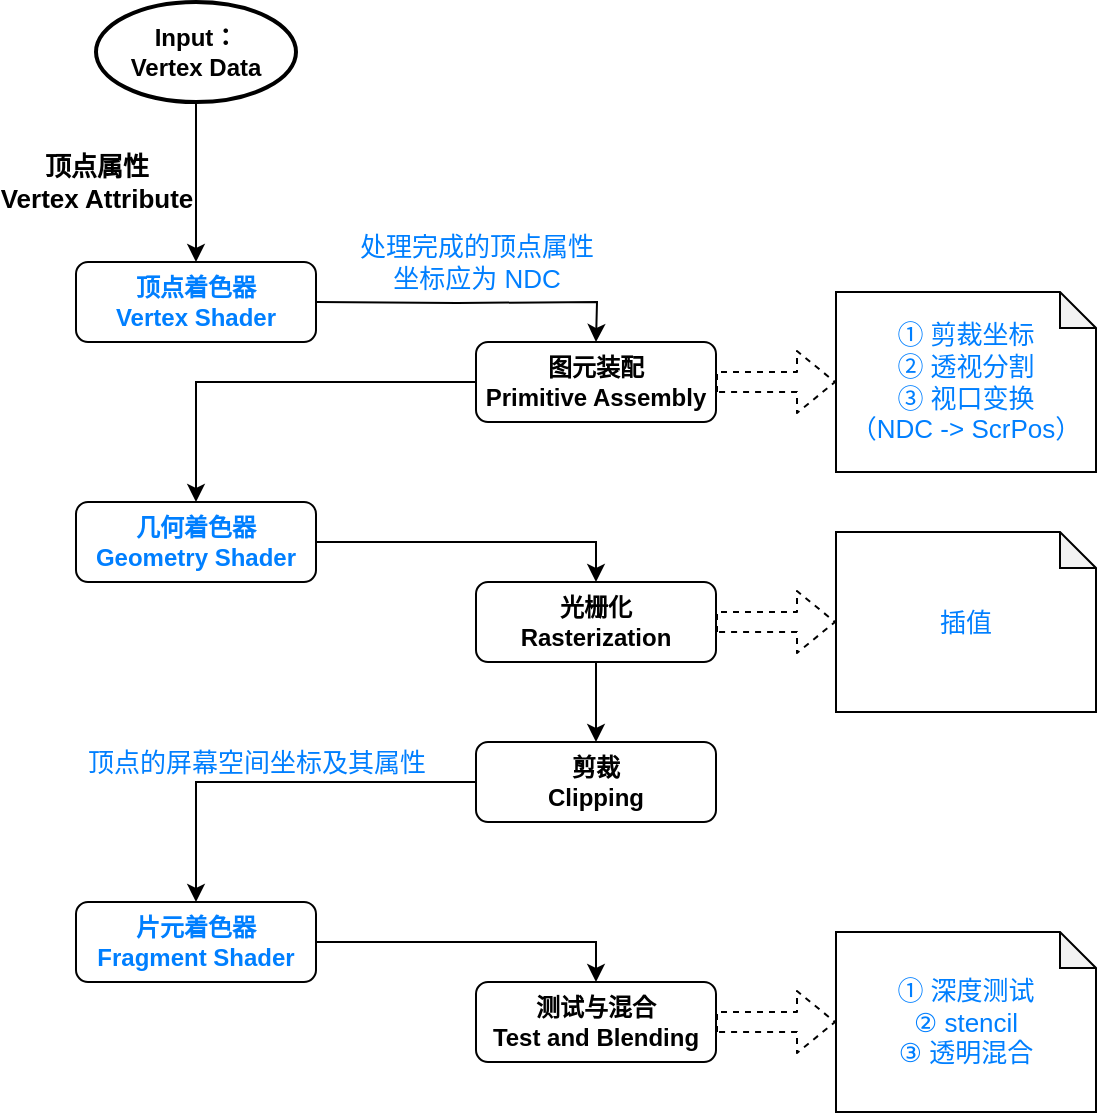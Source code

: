 <mxfile version="13.0.3" type="device"><diagram id="C5RBs43oDa-KdzZeNtuy" name="Page-1"><mxGraphModel dx="960" dy="632" grid="1" gridSize="10" guides="1" tooltips="1" connect="1" arrows="1" fold="1" page="1" pageScale="1" pageWidth="827" pageHeight="1169" math="0" shadow="0"><root><mxCell id="WIyWlLk6GJQsqaUBKTNV-0"/><mxCell id="WIyWlLk6GJQsqaUBKTNV-1" parent="WIyWlLk6GJQsqaUBKTNV-0"/><mxCell id="fQhdp1FeaXuSjRv8cJVS-0" value="&lt;span style=&quot;font-size: 13px&quot;&gt;顶点属性&lt;br&gt;Vertex Attribute&lt;br&gt;&lt;/span&gt;" style="edgeStyle=orthogonalEdgeStyle;rounded=0;orthogonalLoop=1;jettySize=auto;html=1;exitX=0.5;exitY=1;exitDx=0;exitDy=0;exitPerimeter=0;fontStyle=1" edge="1" parent="WIyWlLk6GJQsqaUBKTNV-1" source="fQhdp1FeaXuSjRv8cJVS-20" target="WIyWlLk6GJQsqaUBKTNV-7"><mxGeometry y="-50" relative="1" as="geometry"><mxPoint x="300" y="200" as="sourcePoint"/><mxPoint as="offset"/></mxGeometry></mxCell><mxCell id="fQhdp1FeaXuSjRv8cJVS-14" value="处理完成的顶点属性&lt;br&gt;坐标应为 NDC" style="edgeStyle=orthogonalEdgeStyle;rounded=0;orthogonalLoop=1;jettySize=auto;html=1;fontColor=#007FFF;entryX=0.5;entryY=0;entryDx=0;entryDy=0;fontSize=13;exitX=1;exitY=0.5;exitDx=0;exitDy=0;" edge="1" parent="WIyWlLk6GJQsqaUBKTNV-1"><mxGeometry y="20" relative="1" as="geometry"><mxPoint x="360" y="300" as="sourcePoint"/><mxPoint x="500" y="320" as="targetPoint"/><mxPoint as="offset"/></mxGeometry></mxCell><mxCell id="WIyWlLk6GJQsqaUBKTNV-7" value="&lt;b&gt;&lt;font color=&quot;#007fff&quot;&gt;顶点着色器&lt;br&gt;Vertex Shader&lt;/font&gt;&lt;/b&gt;" style="rounded=1;whiteSpace=wrap;html=1;fontSize=12;glass=0;strokeWidth=1;shadow=0;" parent="WIyWlLk6GJQsqaUBKTNV-1" vertex="1"><mxGeometry x="240" y="280" width="120" height="40" as="geometry"/></mxCell><mxCell id="fQhdp1FeaXuSjRv8cJVS-4" value="" style="edgeStyle=orthogonalEdgeStyle;rounded=0;orthogonalLoop=1;jettySize=auto;html=1;exitX=0;exitY=0.5;exitDx=0;exitDy=0;entryX=0.5;entryY=0;entryDx=0;entryDy=0;" edge="1" parent="WIyWlLk6GJQsqaUBKTNV-1" source="fQhdp1FeaXuSjRv8cJVS-1" target="fQhdp1FeaXuSjRv8cJVS-3"><mxGeometry relative="1" as="geometry"><mxPoint x="300" y="425" as="targetPoint"/></mxGeometry></mxCell><mxCell id="fQhdp1FeaXuSjRv8cJVS-1" value="&lt;span&gt;图元装配&lt;br&gt;Primitive Assembly&lt;/span&gt;" style="rounded=1;whiteSpace=wrap;html=1;fontSize=12;glass=0;strokeWidth=1;shadow=0;fontStyle=1" vertex="1" parent="WIyWlLk6GJQsqaUBKTNV-1"><mxGeometry x="440" y="320" width="120" height="40" as="geometry"/></mxCell><mxCell id="fQhdp1FeaXuSjRv8cJVS-6" value="" style="edgeStyle=orthogonalEdgeStyle;rounded=0;orthogonalLoop=1;jettySize=auto;html=1;entryX=0.5;entryY=0;entryDx=0;entryDy=0;exitX=1;exitY=0.5;exitDx=0;exitDy=0;" edge="1" parent="WIyWlLk6GJQsqaUBKTNV-1" source="fQhdp1FeaXuSjRv8cJVS-3" target="fQhdp1FeaXuSjRv8cJVS-5"><mxGeometry relative="1" as="geometry"><mxPoint x="360" y="445" as="sourcePoint"/></mxGeometry></mxCell><mxCell id="fQhdp1FeaXuSjRv8cJVS-3" value="&lt;span&gt;几何着色器&lt;br&gt;Geometry Shader&lt;/span&gt;" style="rounded=1;whiteSpace=wrap;html=1;fontSize=12;glass=0;strokeWidth=1;shadow=0;fontStyle=1;fontColor=#007FFF;" vertex="1" parent="WIyWlLk6GJQsqaUBKTNV-1"><mxGeometry x="240" y="400" width="120" height="40" as="geometry"/></mxCell><mxCell id="fQhdp1FeaXuSjRv8cJVS-8" value="" style="edgeStyle=orthogonalEdgeStyle;rounded=0;orthogonalLoop=1;jettySize=auto;html=1;exitX=0.5;exitY=1;exitDx=0;exitDy=0;" edge="1" parent="WIyWlLk6GJQsqaUBKTNV-1" source="fQhdp1FeaXuSjRv8cJVS-5" target="fQhdp1FeaXuSjRv8cJVS-7"><mxGeometry relative="1" as="geometry"/></mxCell><mxCell id="fQhdp1FeaXuSjRv8cJVS-5" value="&lt;span&gt;光栅化&lt;br&gt;Rasterization&lt;/span&gt;" style="rounded=1;whiteSpace=wrap;html=1;fontSize=12;glass=0;strokeWidth=1;shadow=0;fontStyle=1" vertex="1" parent="WIyWlLk6GJQsqaUBKTNV-1"><mxGeometry x="440" y="440" width="120" height="40" as="geometry"/></mxCell><mxCell id="fQhdp1FeaXuSjRv8cJVS-10" value="" style="edgeStyle=orthogonalEdgeStyle;rounded=0;orthogonalLoop=1;jettySize=auto;html=1;entryX=0.5;entryY=0;entryDx=0;entryDy=0;" edge="1" parent="WIyWlLk6GJQsqaUBKTNV-1" source="fQhdp1FeaXuSjRv8cJVS-7" target="fQhdp1FeaXuSjRv8cJVS-9"><mxGeometry relative="1" as="geometry"><mxPoint x="300" y="585" as="targetPoint"/></mxGeometry></mxCell><mxCell id="fQhdp1FeaXuSjRv8cJVS-25" value="顶点的屏幕空间坐标及其属性" style="edgeLabel;html=1;align=center;verticalAlign=middle;resizable=0;points=[];fontSize=13;fontColor=#007FFF;" vertex="1" connectable="0" parent="fQhdp1FeaXuSjRv8cJVS-10"><mxGeometry x="-0.136" y="1" relative="1" as="geometry"><mxPoint x="-24" y="-11" as="offset"/></mxGeometry></mxCell><mxCell id="fQhdp1FeaXuSjRv8cJVS-7" value="&lt;span&gt;剪裁&lt;br&gt;Clipping&lt;/span&gt;" style="rounded=1;whiteSpace=wrap;html=1;fontSize=12;glass=0;strokeWidth=1;shadow=0;fontStyle=1" vertex="1" parent="WIyWlLk6GJQsqaUBKTNV-1"><mxGeometry x="440" y="520" width="120" height="40" as="geometry"/></mxCell><mxCell id="fQhdp1FeaXuSjRv8cJVS-12" value="" style="edgeStyle=orthogonalEdgeStyle;rounded=0;orthogonalLoop=1;jettySize=auto;html=1;entryX=0.5;entryY=0;entryDx=0;entryDy=0;exitX=1;exitY=0.5;exitDx=0;exitDy=0;" edge="1" parent="WIyWlLk6GJQsqaUBKTNV-1" source="fQhdp1FeaXuSjRv8cJVS-9" target="fQhdp1FeaXuSjRv8cJVS-11"><mxGeometry relative="1" as="geometry"><mxPoint x="360" y="605" as="sourcePoint"/></mxGeometry></mxCell><mxCell id="fQhdp1FeaXuSjRv8cJVS-9" value="&lt;span&gt;片元着色器&lt;br&gt;Fragment Shader&lt;/span&gt;" style="rounded=1;whiteSpace=wrap;html=1;fontSize=12;glass=0;strokeWidth=1;shadow=0;fontStyle=1;fontColor=#007FFF;" vertex="1" parent="WIyWlLk6GJQsqaUBKTNV-1"><mxGeometry x="240" y="600" width="120" height="40" as="geometry"/></mxCell><mxCell id="fQhdp1FeaXuSjRv8cJVS-11" value="&lt;span&gt;测试与混合&lt;br&gt;Test and Blending&lt;/span&gt;" style="rounded=1;whiteSpace=wrap;html=1;fontSize=12;glass=0;strokeWidth=1;shadow=0;fontStyle=1" vertex="1" parent="WIyWlLk6GJQsqaUBKTNV-1"><mxGeometry x="440" y="640" width="120" height="40" as="geometry"/></mxCell><mxCell id="fQhdp1FeaXuSjRv8cJVS-17" value="" style="shape=flexArrow;endArrow=classic;html=1;fontSize=12;fontColor=#007FFF;exitX=1;exitY=0.5;exitDx=0;exitDy=0;dashed=1;entryX=0;entryY=0.5;entryDx=0;entryDy=0;entryPerimeter=0;" edge="1" parent="WIyWlLk6GJQsqaUBKTNV-1" source="fQhdp1FeaXuSjRv8cJVS-1" target="fQhdp1FeaXuSjRv8cJVS-18"><mxGeometry width="50" height="50" relative="1" as="geometry"><mxPoint x="570" y="345" as="sourcePoint"/><mxPoint x="620" y="345" as="targetPoint"/></mxGeometry></mxCell><mxCell id="fQhdp1FeaXuSjRv8cJVS-18" value="① 剪裁坐标&lt;br style=&quot;font-size: 13px&quot;&gt;② 透视分割&lt;br style=&quot;font-size: 13px&quot;&gt;③ 视口变换&lt;br style=&quot;font-size: 13px&quot;&gt;（NDC -&amp;gt; ScrPos）" style="shape=note;whiteSpace=wrap;html=1;backgroundOutline=1;darkOpacity=0.05;fontSize=13;fontColor=#007FFF;size=18;" vertex="1" parent="WIyWlLk6GJQsqaUBKTNV-1"><mxGeometry x="620" y="295" width="130" height="90" as="geometry"/></mxCell><mxCell id="fQhdp1FeaXuSjRv8cJVS-20" value="&lt;span&gt;Input：&lt;/span&gt;&lt;br&gt;&lt;span&gt;Vertex Data&lt;/span&gt;" style="strokeWidth=2;html=1;shape=mxgraph.flowchart.start_1;whiteSpace=wrap;fontSize=12;fontColor=#000000;fontStyle=1;spacingTop=5;spacing=5;spacingBottom=5;" vertex="1" parent="WIyWlLk6GJQsqaUBKTNV-1"><mxGeometry x="250" y="150" width="100" height="50" as="geometry"/></mxCell><mxCell id="fQhdp1FeaXuSjRv8cJVS-21" value="" style="shape=flexArrow;endArrow=classic;html=1;fontSize=12;fontColor=#007FFF;exitX=1;exitY=0.5;exitDx=0;exitDy=0;dashed=1;entryX=0;entryY=0.5;entryDx=0;entryDy=0;entryPerimeter=0;" edge="1" parent="WIyWlLk6GJQsqaUBKTNV-1" target="fQhdp1FeaXuSjRv8cJVS-22"><mxGeometry width="50" height="50" relative="1" as="geometry"><mxPoint x="560" y="660" as="sourcePoint"/><mxPoint x="620" y="665" as="targetPoint"/></mxGeometry></mxCell><mxCell id="fQhdp1FeaXuSjRv8cJVS-22" value="① 深度测试&lt;br style=&quot;font-size: 13px;&quot;&gt;② stencil&lt;br style=&quot;font-size: 13px;&quot;&gt;③ 透明混合" style="shape=note;whiteSpace=wrap;html=1;backgroundOutline=1;darkOpacity=0.05;fontSize=13;fontColor=#007FFF;size=18;" vertex="1" parent="WIyWlLk6GJQsqaUBKTNV-1"><mxGeometry x="620" y="615" width="130" height="90" as="geometry"/></mxCell><mxCell id="fQhdp1FeaXuSjRv8cJVS-23" value="" style="shape=flexArrow;endArrow=classic;html=1;fontSize=12;fontColor=#007FFF;exitX=1;exitY=0.5;exitDx=0;exitDy=0;dashed=1;entryX=0;entryY=0.5;entryDx=0;entryDy=0;entryPerimeter=0;" edge="1" parent="WIyWlLk6GJQsqaUBKTNV-1" target="fQhdp1FeaXuSjRv8cJVS-24"><mxGeometry width="50" height="50" relative="1" as="geometry"><mxPoint x="560" y="460" as="sourcePoint"/><mxPoint x="620" y="465" as="targetPoint"/></mxGeometry></mxCell><mxCell id="fQhdp1FeaXuSjRv8cJVS-24" value="插值" style="shape=note;whiteSpace=wrap;html=1;backgroundOutline=1;darkOpacity=0.05;fontSize=13;fontColor=#007FFF;size=18;" vertex="1" parent="WIyWlLk6GJQsqaUBKTNV-1"><mxGeometry x="620" y="415" width="130" height="90" as="geometry"/></mxCell></root></mxGraphModel></diagram></mxfile>